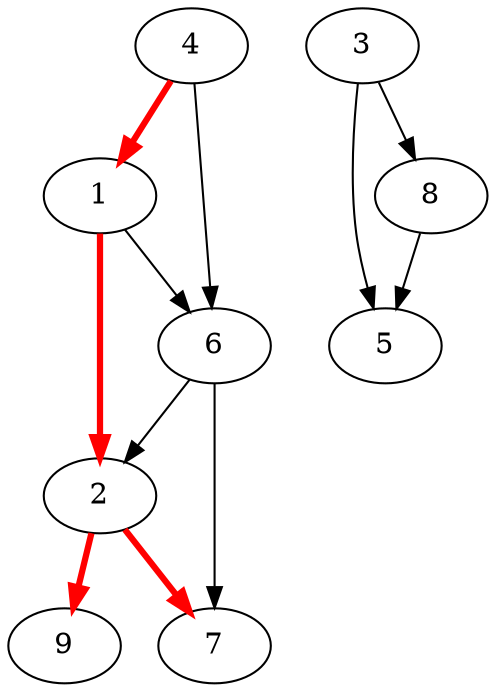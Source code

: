 digraph {
1 -> 2[color=red; penwidth=3];
1 -> 6;
2 -> 7[color=red; penwidth=3];
2 -> 9[color=red; penwidth=3];
3 -> 5;
3 -> 8;
4 -> 1[color=red; penwidth=3];
4 -> 6;
6 -> 2;
6 -> 7;
8 -> 5;
}
